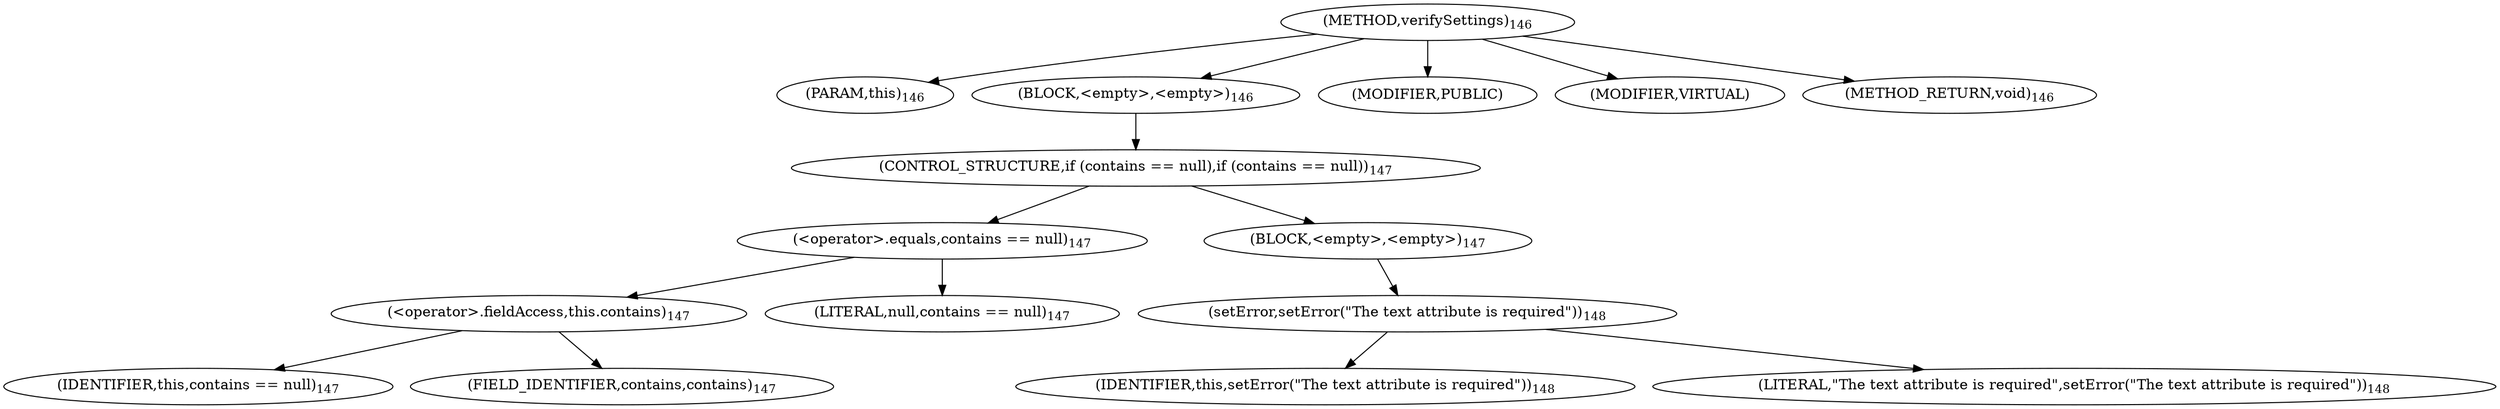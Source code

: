 digraph "verifySettings" {  
"178" [label = <(METHOD,verifySettings)<SUB>146</SUB>> ]
"14" [label = <(PARAM,this)<SUB>146</SUB>> ]
"179" [label = <(BLOCK,&lt;empty&gt;,&lt;empty&gt;)<SUB>146</SUB>> ]
"180" [label = <(CONTROL_STRUCTURE,if (contains == null),if (contains == null))<SUB>147</SUB>> ]
"181" [label = <(&lt;operator&gt;.equals,contains == null)<SUB>147</SUB>> ]
"182" [label = <(&lt;operator&gt;.fieldAccess,this.contains)<SUB>147</SUB>> ]
"183" [label = <(IDENTIFIER,this,contains == null)<SUB>147</SUB>> ]
"184" [label = <(FIELD_IDENTIFIER,contains,contains)<SUB>147</SUB>> ]
"185" [label = <(LITERAL,null,contains == null)<SUB>147</SUB>> ]
"186" [label = <(BLOCK,&lt;empty&gt;,&lt;empty&gt;)<SUB>147</SUB>> ]
"187" [label = <(setError,setError(&quot;The text attribute is required&quot;))<SUB>148</SUB>> ]
"13" [label = <(IDENTIFIER,this,setError(&quot;The text attribute is required&quot;))<SUB>148</SUB>> ]
"188" [label = <(LITERAL,&quot;The text attribute is required&quot;,setError(&quot;The text attribute is required&quot;))<SUB>148</SUB>> ]
"189" [label = <(MODIFIER,PUBLIC)> ]
"190" [label = <(MODIFIER,VIRTUAL)> ]
"191" [label = <(METHOD_RETURN,void)<SUB>146</SUB>> ]
  "178" -> "14" 
  "178" -> "179" 
  "178" -> "189" 
  "178" -> "190" 
  "178" -> "191" 
  "179" -> "180" 
  "180" -> "181" 
  "180" -> "186" 
  "181" -> "182" 
  "181" -> "185" 
  "182" -> "183" 
  "182" -> "184" 
  "186" -> "187" 
  "187" -> "13" 
  "187" -> "188" 
}
